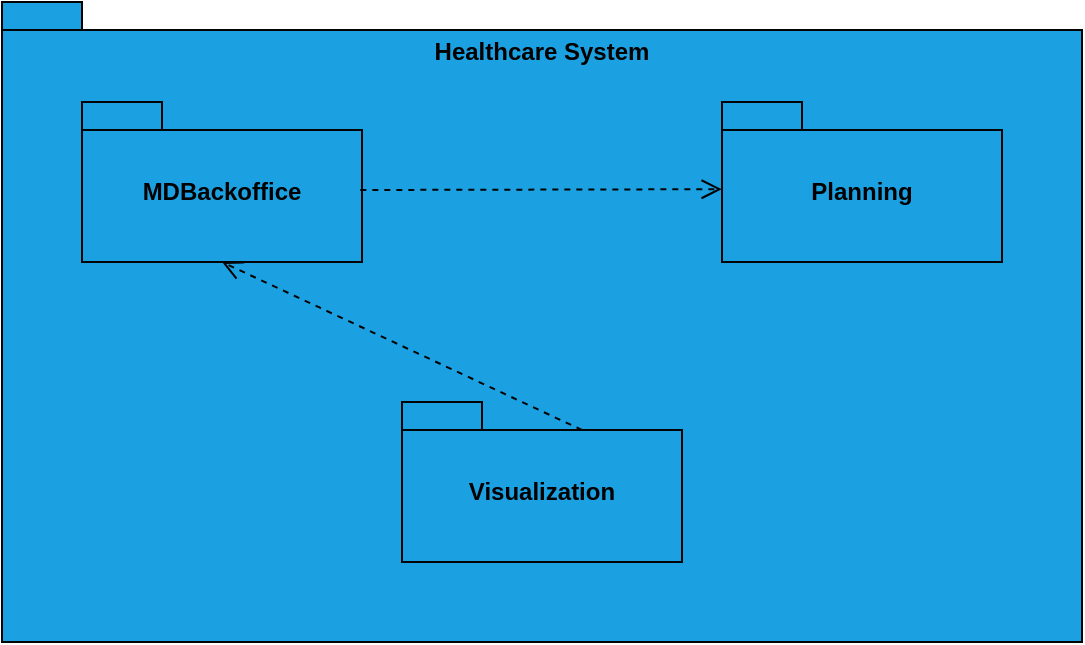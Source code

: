 <mxfile version="24.7.17">
  <diagram name="Página-1" id="RwL_v3xmSVvoEW0B1FeW">
    <mxGraphModel dx="1194" dy="657" grid="1" gridSize="10" guides="1" tooltips="1" connect="1" arrows="1" fold="1" page="1" pageScale="1" pageWidth="827" pageHeight="1169" math="0" shadow="0">
      <root>
        <mxCell id="0" />
        <mxCell id="1" parent="0" />
        <mxCell id="0vD85CPpexM7nKXdHdo8-1" value="Healthcare System" style="shape=folder;fontStyle=1;spacingTop=3;tabWidth=40;tabHeight=14;tabPosition=left;html=1;whiteSpace=wrap;labelPosition=center;verticalLabelPosition=top;align=center;verticalAlign=bottom;labelBackgroundColor=none;labelBorderColor=none;spacing=-32;fillColor=#1BA1E2;strokeColor=#030303;" parent="1" vertex="1">
          <mxGeometry x="70" y="160" width="540" height="320" as="geometry" />
        </mxCell>
        <mxCell id="0vD85CPpexM7nKXdHdo8-2" value="MDBackoffice" style="shape=folder;fontStyle=1;spacingTop=10;tabWidth=40;tabHeight=14;tabPosition=left;html=1;whiteSpace=wrap;fillColor=#1BA1E2;strokeColor=#030303;" parent="1" vertex="1">
          <mxGeometry x="110" y="210" width="140" height="80" as="geometry" />
        </mxCell>
        <mxCell id="0vD85CPpexM7nKXdHdo8-3" value="Planning" style="shape=folder;fontStyle=1;spacingTop=10;tabWidth=40;tabHeight=14;tabPosition=left;html=1;whiteSpace=wrap;fillColor=#1BA1E2;strokeColor=#030303;" parent="1" vertex="1">
          <mxGeometry x="430" y="210" width="140" height="80" as="geometry" />
        </mxCell>
        <mxCell id="0vD85CPpexM7nKXdHdo8-5" value="Visualization" style="shape=folder;fontStyle=1;spacingTop=10;tabWidth=40;tabHeight=14;tabPosition=left;html=1;whiteSpace=wrap;fillColor=#1BA1E2;strokeColor=#030303;" parent="1" vertex="1">
          <mxGeometry x="270" y="360" width="140" height="80" as="geometry" />
        </mxCell>
        <mxCell id="0vD85CPpexM7nKXdHdo8-7" value="" style="html=1;verticalAlign=bottom;endArrow=open;dashed=1;endSize=8;curved=0;rounded=0;entryX=-0.001;entryY=0.545;entryDx=0;entryDy=0;entryPerimeter=0;exitX=0.994;exitY=0.55;exitDx=0;exitDy=0;exitPerimeter=0;strokeColor=#030303;" parent="1" source="0vD85CPpexM7nKXdHdo8-2" target="0vD85CPpexM7nKXdHdo8-3" edge="1">
          <mxGeometry relative="1" as="geometry">
            <mxPoint x="710" y="320" as="sourcePoint" />
            <mxPoint x="370" y="320" as="targetPoint" />
          </mxGeometry>
        </mxCell>
        <mxCell id="0vD85CPpexM7nKXdHdo8-15" value="" style="html=1;verticalAlign=bottom;endArrow=open;dashed=1;endSize=8;curved=0;rounded=0;entryX=0.5;entryY=1;entryDx=0;entryDy=0;entryPerimeter=0;exitX=0;exitY=0;exitDx=90;exitDy=14;exitPerimeter=0;strokeColor=#030303;" parent="1" source="0vD85CPpexM7nKXdHdo8-5" target="0vD85CPpexM7nKXdHdo8-2" edge="1">
          <mxGeometry relative="1" as="geometry">
            <mxPoint x="440" y="267" as="sourcePoint" />
            <mxPoint x="260" y="267" as="targetPoint" />
          </mxGeometry>
        </mxCell>
      </root>
    </mxGraphModel>
  </diagram>
</mxfile>
